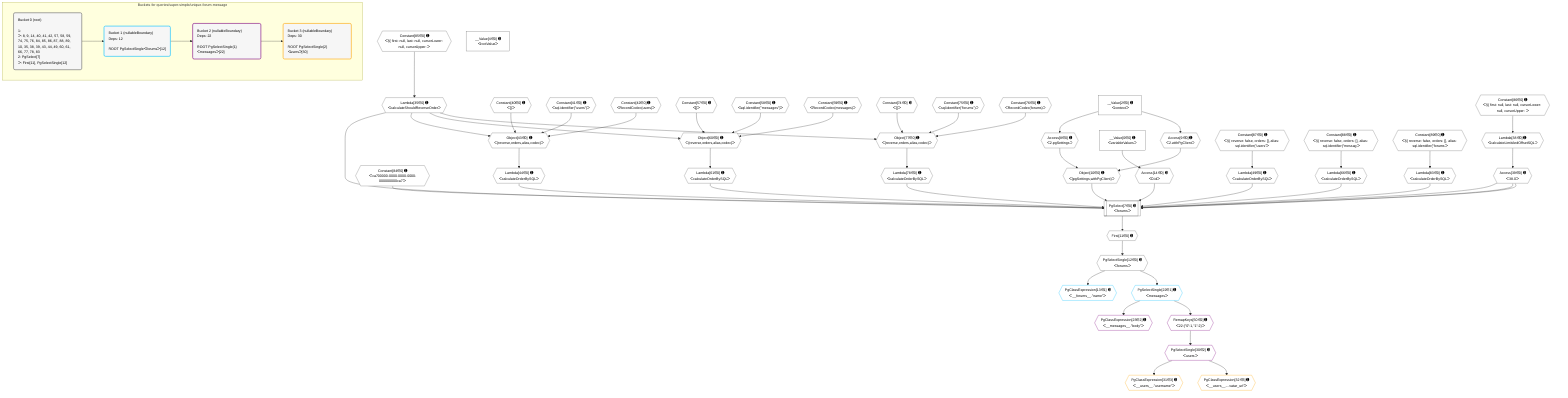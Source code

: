 %%{init: {'themeVariables': { 'fontSize': '12px'}}}%%
graph TD
    classDef path fill:#eee,stroke:#000,color:#000
    classDef plan fill:#fff,stroke-width:1px,color:#000
    classDef itemplan fill:#fff,stroke-width:2px,color:#000
    classDef unbatchedplan fill:#dff,stroke-width:1px,color:#000
    classDef sideeffectplan fill:#fcc,stroke-width:2px,color:#000
    classDef bucket fill:#f6f6f6,color:#000,stroke-width:2px,text-align:left


    %% plan dependencies
    PgSelect7[["PgSelect[7∈0] ➊<br />ᐸforumsᐳ"]]:::plan
    Object10{{"Object[10∈0] ➊<br />ᐸ{pgSettings,withPgClient}ᐳ"}}:::plan
    Constant84{{"Constant[84∈0] ➊<br />ᐸ'ca700000-0000-0000-0000-000000000ca7'ᐳ"}}:::plan
    Access14{{"Access[14∈0] ➊<br />ᐸ0.idᐳ"}}:::plan
    Access39{{"Access[39∈0] ➊<br />ᐸ38.0ᐳ"}}:::plan
    Lambda44{{"Lambda[44∈0] ➊<br />ᐸcalculateOrderBySQLᐳ"}}:::plan
    Lambda49{{"Lambda[49∈0] ➊<br />ᐸcalculateOrderBySQLᐳ"}}:::plan
    Lambda61{{"Lambda[61∈0] ➊<br />ᐸcalculateOrderBySQLᐳ"}}:::plan
    Lambda66{{"Lambda[66∈0] ➊<br />ᐸcalculateOrderBySQLᐳ"}}:::plan
    Lambda35{{"Lambda[35∈0] ➊<br />ᐸcalculateShouldReverseOrderᐳ"}}:::plan
    Lambda78{{"Lambda[78∈0] ➊<br />ᐸcalculateOrderBySQLᐳ"}}:::plan
    Lambda83{{"Lambda[83∈0] ➊<br />ᐸcalculateOrderBySQLᐳ"}}:::plan
    Object10 & Constant84 & Access14 & Access39 & Lambda44 & Lambda49 & Access39 & Lambda61 & Lambda66 & Lambda35 & Access39 & Lambda78 & Lambda83 --> PgSelect7
    Object43{{"Object[43∈0] ➊<br />ᐸ{reverse,orders,alias,codec}ᐳ"}}:::plan
    Constant40{{"Constant[40∈0] ➊<br />ᐸ[]ᐳ"}}:::plan
    Constant41{{"Constant[41∈0] ➊<br />ᐸsql.identifier(”users”)ᐳ"}}:::plan
    Constant42{{"Constant[42∈0] ➊<br />ᐸRecordCodec(users)ᐳ"}}:::plan
    Lambda35 & Constant40 & Constant41 & Constant42 --> Object43
    Object60{{"Object[60∈0] ➊<br />ᐸ{reverse,orders,alias,codec}ᐳ"}}:::plan
    Constant57{{"Constant[57∈0] ➊<br />ᐸ[]ᐳ"}}:::plan
    Constant58{{"Constant[58∈0] ➊<br />ᐸsql.identifier(”messages”)ᐳ"}}:::plan
    Constant59{{"Constant[59∈0] ➊<br />ᐸRecordCodec(messages)ᐳ"}}:::plan
    Lambda35 & Constant57 & Constant58 & Constant59 --> Object60
    Object77{{"Object[77∈0] ➊<br />ᐸ{reverse,orders,alias,codec}ᐳ"}}:::plan
    Constant74{{"Constant[74∈0] ➊<br />ᐸ[]ᐳ"}}:::plan
    Constant75{{"Constant[75∈0] ➊<br />ᐸsql.identifier(”forums”)ᐳ"}}:::plan
    Constant76{{"Constant[76∈0] ➊<br />ᐸRecordCodec(forums)ᐳ"}}:::plan
    Lambda35 & Constant74 & Constant75 & Constant76 --> Object77
    Access8{{"Access[8∈0] ➊<br />ᐸ2.pgSettingsᐳ"}}:::plan
    Access9{{"Access[9∈0] ➊<br />ᐸ2.withPgClientᐳ"}}:::plan
    Access8 & Access9 --> Object10
    __Value2["__Value[2∈0] ➊<br />ᐸcontextᐳ"]:::plan
    __Value2 --> Access8
    __Value2 --> Access9
    First11{{"First[11∈0] ➊"}}:::plan
    PgSelect7 --> First11
    PgSelectSingle12{{"PgSelectSingle[12∈0] ➊<br />ᐸforumsᐳ"}}:::plan
    First11 --> PgSelectSingle12
    __Value0["__Value[0∈0] ➊<br />ᐸvariableValuesᐳ"]:::plan
    __Value0 --> Access14
    Constant85{{"Constant[85∈0] ➊<br />ᐸ§{ first: null, last: null, cursorLower: null, cursorUpper: ᐳ"}}:::plan
    Constant85 --> Lambda35
    Lambda38{{"Lambda[38∈0] ➊<br />ᐸcalculateLimitAndOffsetSQLᐳ"}}:::plan
    Constant86{{"Constant[86∈0] ➊<br />ᐸ§{ first: null, last: null, cursorLower: null, cursorUpper: ᐳ"}}:::plan
    Constant86 --> Lambda38
    Lambda38 --> Access39
    Object43 --> Lambda44
    Constant87{{"Constant[87∈0] ➊<br />ᐸ§{ reverse: false, orders: [], alias: sql.identifier(”users”ᐳ"}}:::plan
    Constant87 --> Lambda49
    Object60 --> Lambda61
    Constant88{{"Constant[88∈0] ➊<br />ᐸ§{ reverse: false, orders: [], alias: sql.identifier(”messagᐳ"}}:::plan
    Constant88 --> Lambda66
    Object77 --> Lambda78
    Constant89{{"Constant[89∈0] ➊<br />ᐸ§{ reverse: false, orders: [], alias: sql.identifier(”forumsᐳ"}}:::plan
    Constant89 --> Lambda83
    __Value4["__Value[4∈0] ➊<br />ᐸrootValueᐳ"]:::plan
    PgClassExpression13{{"PgClassExpression[13∈1] ➊<br />ᐸ__forums__.”name”ᐳ"}}:::plan
    PgSelectSingle12 --> PgClassExpression13
    PgSelectSingle22{{"PgSelectSingle[22∈1] ➊<br />ᐸmessagesᐳ"}}:::plan
    PgSelectSingle12 --> PgSelectSingle22
    PgClassExpression23{{"PgClassExpression[23∈2] ➊<br />ᐸ__messages__.”body”ᐳ"}}:::plan
    PgSelectSingle22 --> PgClassExpression23
    PgSelectSingle30{{"PgSelectSingle[30∈2] ➊<br />ᐸusersᐳ"}}:::plan
    RemapKeys50{{"RemapKeys[50∈2] ➊<br />ᐸ22:{”0”:1,”1”:2}ᐳ"}}:::plan
    RemapKeys50 --> PgSelectSingle30
    PgSelectSingle22 --> RemapKeys50
    PgClassExpression31{{"PgClassExpression[31∈3] ➊<br />ᐸ__users__.”username”ᐳ"}}:::plan
    PgSelectSingle30 --> PgClassExpression31
    PgClassExpression32{{"PgClassExpression[32∈3] ➊<br />ᐸ__users__....vatar_url”ᐳ"}}:::plan
    PgSelectSingle30 --> PgClassExpression32

    %% define steps

    subgraph "Buckets for queries/super-simple/unique-forum-message"
    Bucket0("Bucket 0 (root)<br /><br />1: <br />ᐳ: 8, 9, 14, 40, 41, 42, 57, 58, 59, 74, 75, 76, 84, 85, 86, 87, 88, 89, 10, 35, 38, 39, 43, 44, 49, 60, 61, 66, 77, 78, 83<br />2: PgSelect[7]<br />ᐳ: First[11], PgSelectSingle[12]"):::bucket
    classDef bucket0 stroke:#696969
    class Bucket0,__Value0,__Value2,__Value4,PgSelect7,Access8,Access9,Object10,First11,PgSelectSingle12,Access14,Lambda35,Lambda38,Access39,Constant40,Constant41,Constant42,Object43,Lambda44,Lambda49,Constant57,Constant58,Constant59,Object60,Lambda61,Lambda66,Constant74,Constant75,Constant76,Object77,Lambda78,Lambda83,Constant84,Constant85,Constant86,Constant87,Constant88,Constant89 bucket0
    Bucket1("Bucket 1 (nullableBoundary)<br />Deps: 12<br /><br />ROOT PgSelectSingleᐸforumsᐳ[12]"):::bucket
    classDef bucket1 stroke:#00bfff
    class Bucket1,PgClassExpression13,PgSelectSingle22 bucket1
    Bucket2("Bucket 2 (nullableBoundary)<br />Deps: 22<br /><br />ROOT PgSelectSingle{1}ᐸmessagesᐳ[22]"):::bucket
    classDef bucket2 stroke:#7f007f
    class Bucket2,PgClassExpression23,PgSelectSingle30,RemapKeys50 bucket2
    Bucket3("Bucket 3 (nullableBoundary)<br />Deps: 30<br /><br />ROOT PgSelectSingle{2}ᐸusersᐳ[30]"):::bucket
    classDef bucket3 stroke:#ffa500
    class Bucket3,PgClassExpression31,PgClassExpression32 bucket3
    Bucket0 --> Bucket1
    Bucket1 --> Bucket2
    Bucket2 --> Bucket3
    end